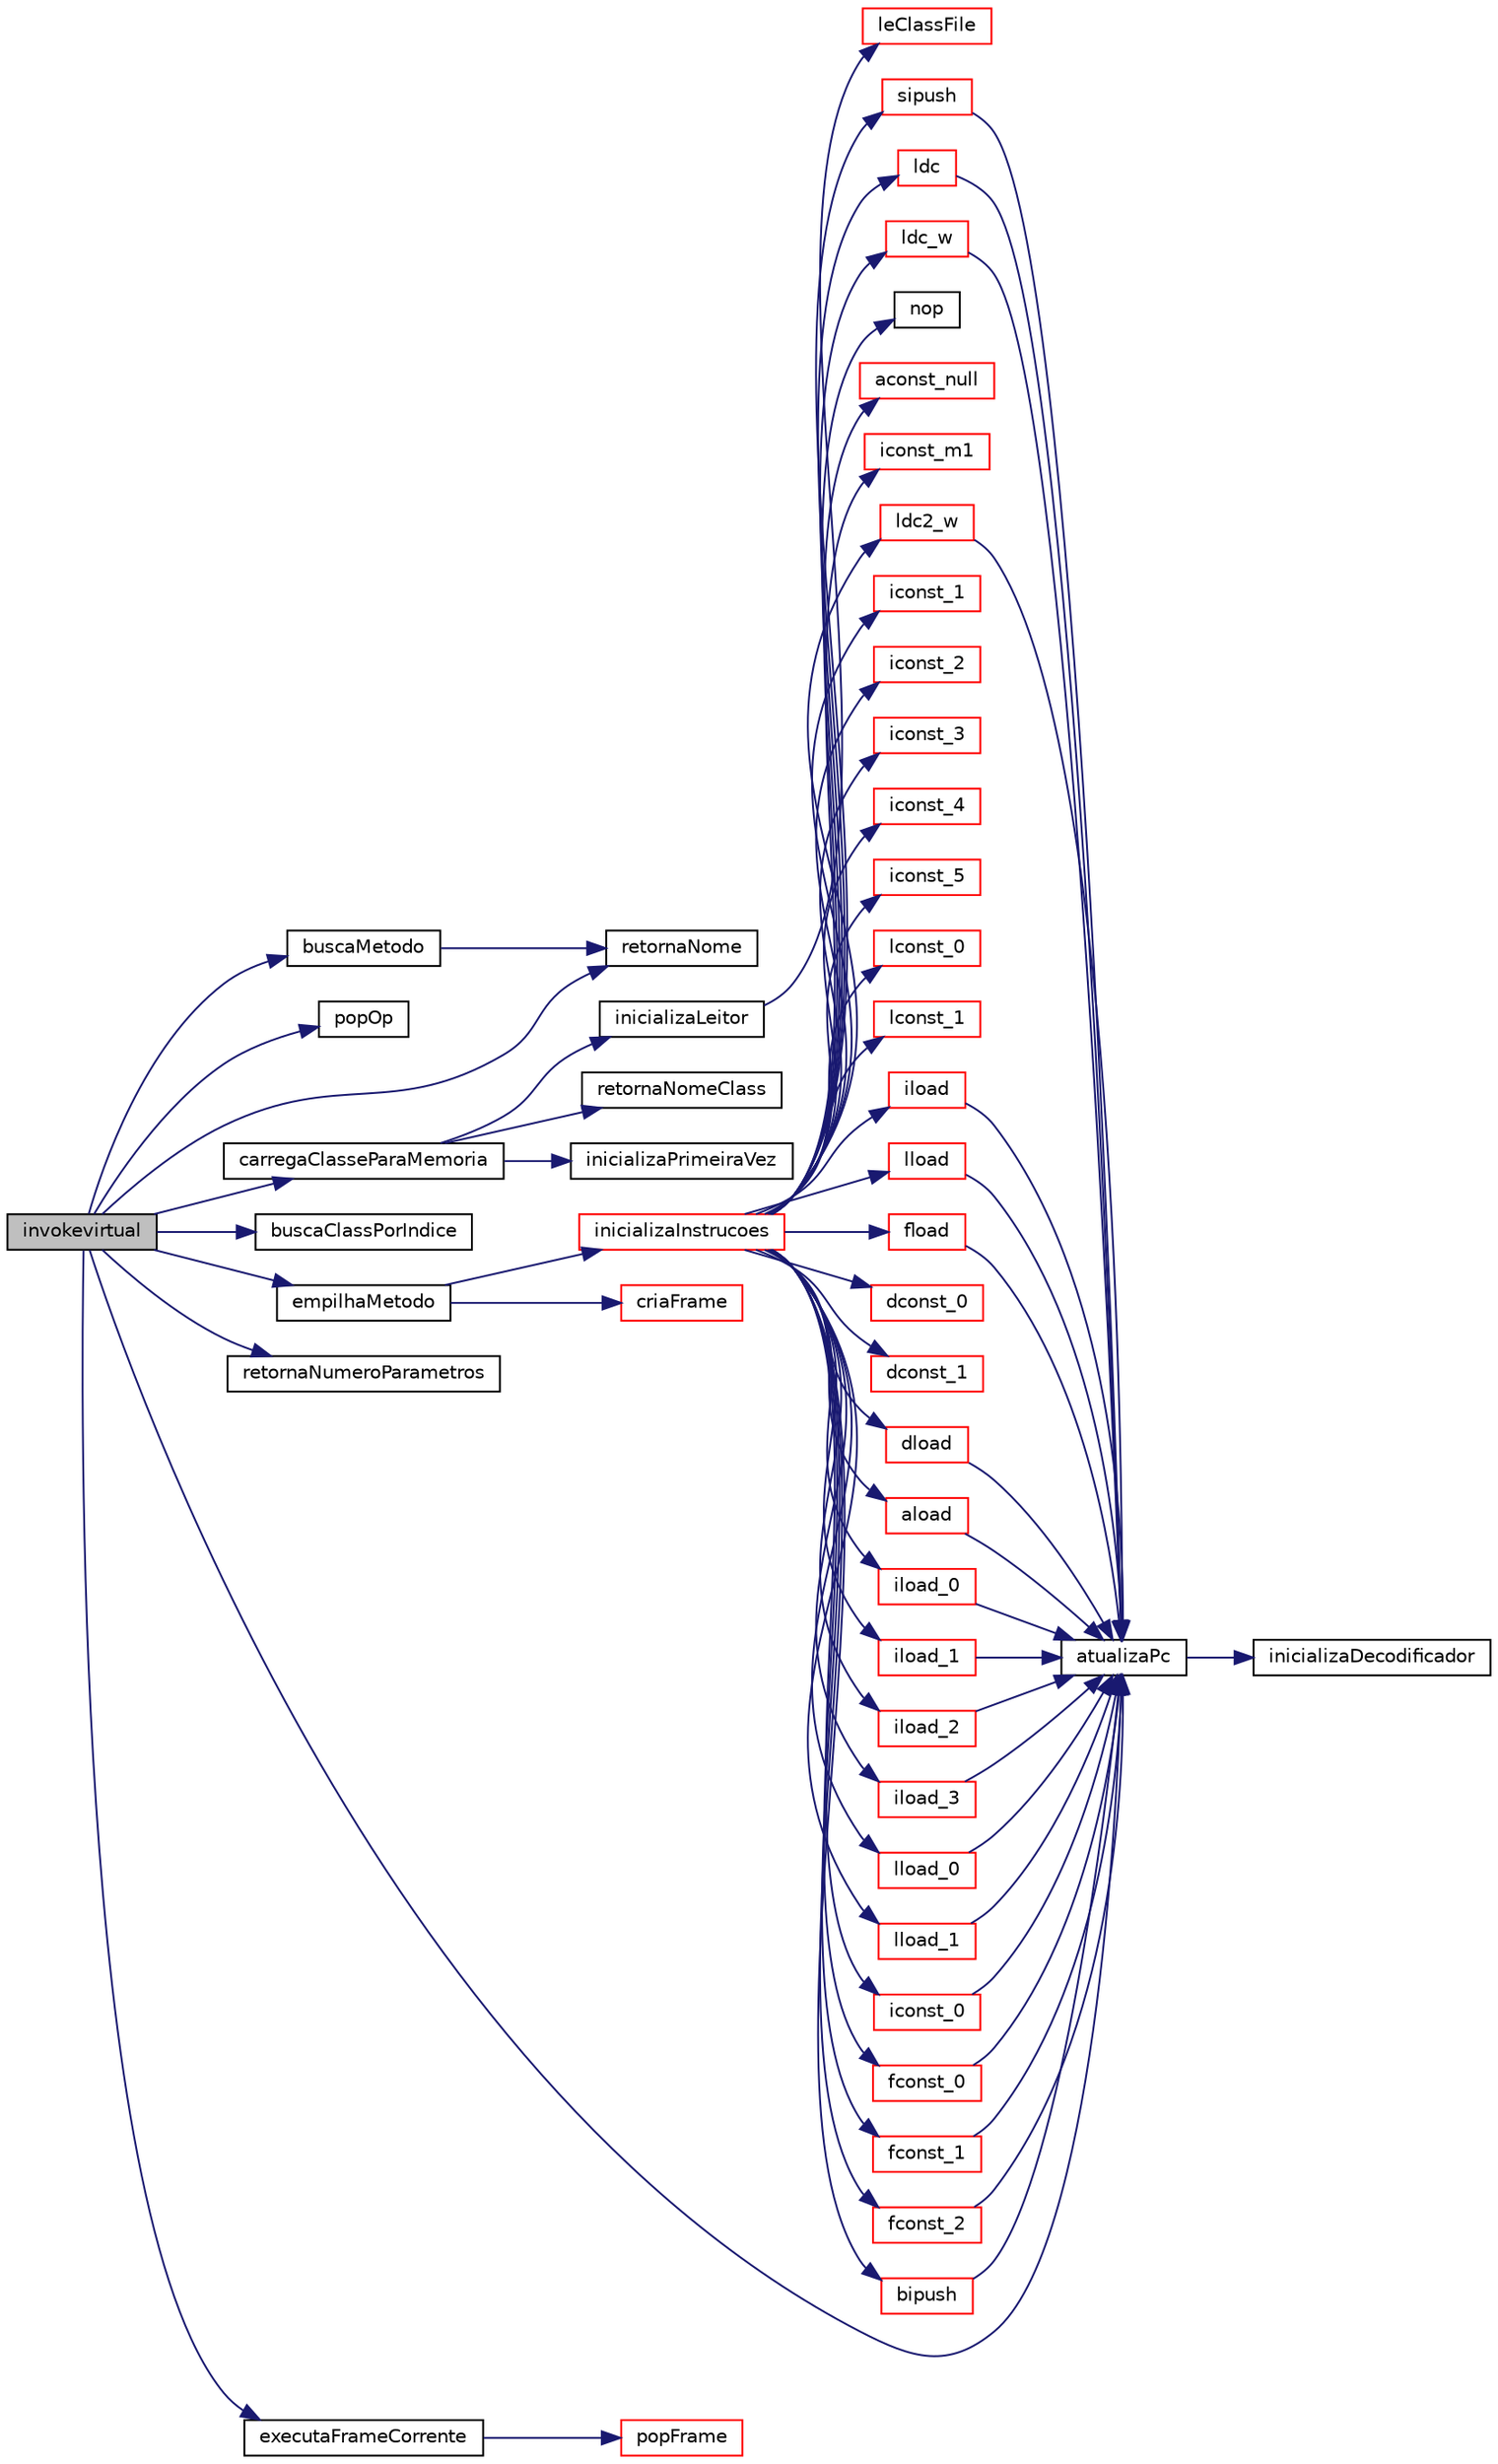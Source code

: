 digraph "invokevirtual"
{
 // INTERACTIVE_SVG=YES
  edge [fontname="Helvetica",fontsize="10",labelfontname="Helvetica",labelfontsize="10"];
  node [fontname="Helvetica",fontsize="10",shape=record];
  rankdir="LR";
  Node2650 [label="invokevirtual",height=0.2,width=0.4,color="black", fillcolor="grey75", style="filled", fontcolor="black"];
  Node2650 -> Node2651 [color="midnightblue",fontsize="10",style="solid",fontname="Helvetica"];
  Node2651 [label="retornaNome",height=0.2,width=0.4,color="black", fillcolor="white", style="filled",URL="$carregador_8c.html#aac550604e02bb2506492757b974c6856"];
  Node2650 -> Node2652 [color="midnightblue",fontsize="10",style="solid",fontname="Helvetica"];
  Node2652 [label="popOp",height=0.2,width=0.4,color="black", fillcolor="white", style="filled",URL="$frame_8c.html#a3670f378856724ca85ced056e6bfc5c4"];
  Node2650 -> Node2653 [color="midnightblue",fontsize="10",style="solid",fontname="Helvetica"];
  Node2653 [label="atualizaPc",height=0.2,width=0.4,color="black", fillcolor="white", style="filled",URL="$instrucao_8c.html#abcf4bbde1212f9bb0f2ee7a6ba5aec08"];
  Node2653 -> Node2654 [color="midnightblue",fontsize="10",style="solid",fontname="Helvetica"];
  Node2654 [label="inicializaDecodificador",height=0.2,width=0.4,color="black", fillcolor="white", style="filled",URL="$decodificador_8c.html#ac4ac4bcce3fed96b1a2657ceafda40bc"];
  Node2650 -> Node2655 [color="midnightblue",fontsize="10",style="solid",fontname="Helvetica"];
  Node2655 [label="carregaClasseParaMemoria",height=0.2,width=0.4,color="black", fillcolor="white", style="filled",URL="$carregador_8c.html#aa8226828a719a729baa6de54497dbd06"];
  Node2655 -> Node2656 [color="midnightblue",fontsize="10",style="solid",fontname="Helvetica"];
  Node2656 [label="inicializaPrimeiraVez",height=0.2,width=0.4,color="black", fillcolor="white", style="filled",URL="$carregador_8c.html#ad79fe3f83657a5542b2278537ccfbdd1"];
  Node2655 -> Node2657 [color="midnightblue",fontsize="10",style="solid",fontname="Helvetica"];
  Node2657 [label="retornaNomeClass",height=0.2,width=0.4,color="black", fillcolor="white", style="filled",URL="$carregador_8c.html#a9c9a3135d3a02d275706a00116816824"];
  Node2655 -> Node2658 [color="midnightblue",fontsize="10",style="solid",fontname="Helvetica"];
  Node2658 [label="inicializaLeitor",height=0.2,width=0.4,color="black", fillcolor="white", style="filled",URL="$leitor_8c.html#a6d3ec8ddebcd48da7d95668d16ec46ea"];
  Node2658 -> Node2659 [color="midnightblue",fontsize="10",style="solid",fontname="Helvetica"];
  Node2659 [label="leClassFile",height=0.2,width=0.4,color="red", fillcolor="white", style="filled",URL="$leitor_8c.html#a8a9afe01d56583162e5d2d4fba0a38aa"];
  Node2650 -> Node2672 [color="midnightblue",fontsize="10",style="solid",fontname="Helvetica"];
  Node2672 [label="buscaClassPorIndice",height=0.2,width=0.4,color="black", fillcolor="white", style="filled",URL="$carregador_8c.html#a5791c228ebcf57d6eb24ba9618eae973"];
  Node2650 -> Node2673 [color="midnightblue",fontsize="10",style="solid",fontname="Helvetica"];
  Node2673 [label="buscaMetodo",height=0.2,width=0.4,color="black", fillcolor="white", style="filled",URL="$metodo_8c.html#abb219a6aa784e80d485f19d7b5aa2938"];
  Node2673 -> Node2651 [color="midnightblue",fontsize="10",style="solid",fontname="Helvetica"];
  Node2650 -> Node2674 [color="midnightblue",fontsize="10",style="solid",fontname="Helvetica"];
  Node2674 [label="retornaNumeroParametros",height=0.2,width=0.4,color="black", fillcolor="white", style="filled",URL="$metodo_8c.html#ada12ca83079c04e89a1e5814004a1a59"];
  Node2650 -> Node2675 [color="midnightblue",fontsize="10",style="solid",fontname="Helvetica"];
  Node2675 [label="empilhaMetodo",height=0.2,width=0.4,color="black", fillcolor="white", style="filled",URL="$metodo_8c.html#abd0ddf4dcb0a8259896fe735c94e23b4"];
  Node2675 -> Node2676 [color="midnightblue",fontsize="10",style="solid",fontname="Helvetica"];
  Node2676 [label="inicializaInstrucoes",height=0.2,width=0.4,color="red", fillcolor="white", style="filled",URL="$instrucao_8c.html#a308f4b87fb42ab5a62790c0127003ebe"];
  Node2676 -> Node2677 [color="midnightblue",fontsize="10",style="solid",fontname="Helvetica"];
  Node2677 [label="nop",height=0.2,width=0.4,color="black", fillcolor="white", style="filled",URL="$instrucao_8c.html#a9feb7476507383309c8e3ff2648016f3"];
  Node2676 -> Node2678 [color="midnightblue",fontsize="10",style="solid",fontname="Helvetica"];
  Node2678 [label="aconst_null",height=0.2,width=0.4,color="red", fillcolor="white", style="filled",URL="$instrucao_8c.html#abe6dd55d61a71f86f8039f4e2d1d00c8"];
  Node2676 -> Node2680 [color="midnightblue",fontsize="10",style="solid",fontname="Helvetica"];
  Node2680 [label="iconst_m1",height=0.2,width=0.4,color="red", fillcolor="white", style="filled",URL="$instrucao_8c.html#a3d4fe47d548d6189745787177183c38c"];
  Node2676 -> Node2681 [color="midnightblue",fontsize="10",style="solid",fontname="Helvetica"];
  Node2681 [label="iconst_0",height=0.2,width=0.4,color="red", fillcolor="white", style="filled",URL="$instrucao_8c.html#aea322ceba1bd8d3ef7f33273d58e6f0b"];
  Node2681 -> Node2653 [color="midnightblue",fontsize="10",style="solid",fontname="Helvetica"];
  Node2676 -> Node2682 [color="midnightblue",fontsize="10",style="solid",fontname="Helvetica"];
  Node2682 [label="iconst_1",height=0.2,width=0.4,color="red", fillcolor="white", style="filled",URL="$instrucao_8c.html#ad99980f3110041de270ec04c53107b8f"];
  Node2676 -> Node2683 [color="midnightblue",fontsize="10",style="solid",fontname="Helvetica"];
  Node2683 [label="iconst_2",height=0.2,width=0.4,color="red", fillcolor="white", style="filled",URL="$instrucao_8c.html#ade068b77731b687d290ff8110b5111fb"];
  Node2676 -> Node2684 [color="midnightblue",fontsize="10",style="solid",fontname="Helvetica"];
  Node2684 [label="iconst_3",height=0.2,width=0.4,color="red", fillcolor="white", style="filled",URL="$instrucao_8c.html#aa4de912d11b59f82deba1dc335d69123"];
  Node2676 -> Node2685 [color="midnightblue",fontsize="10",style="solid",fontname="Helvetica"];
  Node2685 [label="iconst_4",height=0.2,width=0.4,color="red", fillcolor="white", style="filled",URL="$instrucao_8c.html#a8c772a238a36dc3c353206ec51a65382"];
  Node2676 -> Node2686 [color="midnightblue",fontsize="10",style="solid",fontname="Helvetica"];
  Node2686 [label="iconst_5",height=0.2,width=0.4,color="red", fillcolor="white", style="filled",URL="$instrucao_8c.html#a2e5a16634b3e5c00d324b462ea77183b"];
  Node2676 -> Node2687 [color="midnightblue",fontsize="10",style="solid",fontname="Helvetica"];
  Node2687 [label="lconst_0",height=0.2,width=0.4,color="red", fillcolor="white", style="filled",URL="$instrucao_8c.html#a404bc01bc13afddc52495b6a77a2ff4d"];
  Node2676 -> Node2688 [color="midnightblue",fontsize="10",style="solid",fontname="Helvetica"];
  Node2688 [label="lconst_1",height=0.2,width=0.4,color="red", fillcolor="white", style="filled",URL="$instrucao_8c.html#a47ef909a27b1a683c8941d87f542b162"];
  Node2676 -> Node2689 [color="midnightblue",fontsize="10",style="solid",fontname="Helvetica"];
  Node2689 [label="fconst_0",height=0.2,width=0.4,color="red", fillcolor="white", style="filled",URL="$instrucao_8c.html#a86f714d43e3b969d5c30dbfdabd472bf"];
  Node2689 -> Node2653 [color="midnightblue",fontsize="10",style="solid",fontname="Helvetica"];
  Node2676 -> Node2690 [color="midnightblue",fontsize="10",style="solid",fontname="Helvetica"];
  Node2690 [label="fconst_1",height=0.2,width=0.4,color="red", fillcolor="white", style="filled",URL="$instrucao_8c.html#ab87ae6df1b95fd3c3829af30ba899199"];
  Node2690 -> Node2653 [color="midnightblue",fontsize="10",style="solid",fontname="Helvetica"];
  Node2676 -> Node2691 [color="midnightblue",fontsize="10",style="solid",fontname="Helvetica"];
  Node2691 [label="fconst_2",height=0.2,width=0.4,color="red", fillcolor="white", style="filled",URL="$instrucao_8c.html#aa2c5e3ce6d5b8daf54213367d7f02f25"];
  Node2691 -> Node2653 [color="midnightblue",fontsize="10",style="solid",fontname="Helvetica"];
  Node2676 -> Node2692 [color="midnightblue",fontsize="10",style="solid",fontname="Helvetica"];
  Node2692 [label="dconst_0",height=0.2,width=0.4,color="red", fillcolor="white", style="filled",URL="$instrucao_8c.html#a06b623842362ff5bad4321bd3901c041"];
  Node2676 -> Node2693 [color="midnightblue",fontsize="10",style="solid",fontname="Helvetica"];
  Node2693 [label="dconst_1",height=0.2,width=0.4,color="red", fillcolor="white", style="filled",URL="$instrucao_8c.html#a7f89f5063a41ce732da654abce7f1c81"];
  Node2676 -> Node2694 [color="midnightblue",fontsize="10",style="solid",fontname="Helvetica"];
  Node2694 [label="bipush",height=0.2,width=0.4,color="red", fillcolor="white", style="filled",URL="$instrucao_8c.html#a63e60d614254aaf759e91850ce33be71"];
  Node2694 -> Node2653 [color="midnightblue",fontsize="10",style="solid",fontname="Helvetica"];
  Node2676 -> Node2695 [color="midnightblue",fontsize="10",style="solid",fontname="Helvetica"];
  Node2695 [label="sipush",height=0.2,width=0.4,color="red", fillcolor="white", style="filled",URL="$instrucao_8c.html#ab232b871bc72922db8f077fc3f356348"];
  Node2695 -> Node2653 [color="midnightblue",fontsize="10",style="solid",fontname="Helvetica"];
  Node2676 -> Node2696 [color="midnightblue",fontsize="10",style="solid",fontname="Helvetica"];
  Node2696 [label="ldc",height=0.2,width=0.4,color="red", fillcolor="white", style="filled",URL="$instrucao_8c.html#a05601922d5b1a9203cd26a1a21789255"];
  Node2696 -> Node2653 [color="midnightblue",fontsize="10",style="solid",fontname="Helvetica"];
  Node2676 -> Node2698 [color="midnightblue",fontsize="10",style="solid",fontname="Helvetica"];
  Node2698 [label="ldc_w",height=0.2,width=0.4,color="red", fillcolor="white", style="filled",URL="$instrucao_8c.html#a24bf1524b99a783375f26b5e4f79fb44"];
  Node2698 -> Node2653 [color="midnightblue",fontsize="10",style="solid",fontname="Helvetica"];
  Node2676 -> Node2699 [color="midnightblue",fontsize="10",style="solid",fontname="Helvetica"];
  Node2699 [label="ldc2_w",height=0.2,width=0.4,color="red", fillcolor="white", style="filled",URL="$instrucao_8c.html#ae507168e021393f8ee28cf11c80e5349"];
  Node2699 -> Node2653 [color="midnightblue",fontsize="10",style="solid",fontname="Helvetica"];
  Node2676 -> Node2700 [color="midnightblue",fontsize="10",style="solid",fontname="Helvetica"];
  Node2700 [label="iload",height=0.2,width=0.4,color="red", fillcolor="white", style="filled",URL="$instrucao_8c.html#a30a4061a47793773606ff72c0b81ddb1"];
  Node2700 -> Node2653 [color="midnightblue",fontsize="10",style="solid",fontname="Helvetica"];
  Node2676 -> Node2701 [color="midnightblue",fontsize="10",style="solid",fontname="Helvetica"];
  Node2701 [label="lload",height=0.2,width=0.4,color="red", fillcolor="white", style="filled",URL="$instrucao_8c.html#a7226903dff59a80c04a44f84578cdad0"];
  Node2701 -> Node2653 [color="midnightblue",fontsize="10",style="solid",fontname="Helvetica"];
  Node2676 -> Node2702 [color="midnightblue",fontsize="10",style="solid",fontname="Helvetica"];
  Node2702 [label="fload",height=0.2,width=0.4,color="red", fillcolor="white", style="filled",URL="$instrucao_8c.html#aa3e85071d417a5fc35d9acca2deb91e2"];
  Node2702 -> Node2653 [color="midnightblue",fontsize="10",style="solid",fontname="Helvetica"];
  Node2676 -> Node2703 [color="midnightblue",fontsize="10",style="solid",fontname="Helvetica"];
  Node2703 [label="dload",height=0.2,width=0.4,color="red", fillcolor="white", style="filled",URL="$instrucao_8c.html#aee02129130ae41bfde27b94ac97dbe80"];
  Node2703 -> Node2653 [color="midnightblue",fontsize="10",style="solid",fontname="Helvetica"];
  Node2676 -> Node2704 [color="midnightblue",fontsize="10",style="solid",fontname="Helvetica"];
  Node2704 [label="aload",height=0.2,width=0.4,color="red", fillcolor="white", style="filled",URL="$instrucao_8c.html#a0612d86928db91f08031ee340d996be3"];
  Node2704 -> Node2653 [color="midnightblue",fontsize="10",style="solid",fontname="Helvetica"];
  Node2676 -> Node2705 [color="midnightblue",fontsize="10",style="solid",fontname="Helvetica"];
  Node2705 [label="iload_0",height=0.2,width=0.4,color="red", fillcolor="white", style="filled",URL="$instrucao_8c.html#aca5ca79be27a14e2dba470ceb7f3654a"];
  Node2705 -> Node2653 [color="midnightblue",fontsize="10",style="solid",fontname="Helvetica"];
  Node2676 -> Node2706 [color="midnightblue",fontsize="10",style="solid",fontname="Helvetica"];
  Node2706 [label="iload_1",height=0.2,width=0.4,color="red", fillcolor="white", style="filled",URL="$instrucao_8c.html#a10fcbbe1a4c6ddec0bbe135218268af9"];
  Node2706 -> Node2653 [color="midnightblue",fontsize="10",style="solid",fontname="Helvetica"];
  Node2676 -> Node2707 [color="midnightblue",fontsize="10",style="solid",fontname="Helvetica"];
  Node2707 [label="iload_2",height=0.2,width=0.4,color="red", fillcolor="white", style="filled",URL="$instrucao_8c.html#a3bd5260f8a2c829e158d7f49b1ef7e91"];
  Node2707 -> Node2653 [color="midnightblue",fontsize="10",style="solid",fontname="Helvetica"];
  Node2676 -> Node2708 [color="midnightblue",fontsize="10",style="solid",fontname="Helvetica"];
  Node2708 [label="iload_3",height=0.2,width=0.4,color="red", fillcolor="white", style="filled",URL="$instrucao_8c.html#a244c1eb8abc603a256a5e932beb9fa75"];
  Node2708 -> Node2653 [color="midnightblue",fontsize="10",style="solid",fontname="Helvetica"];
  Node2676 -> Node2709 [color="midnightblue",fontsize="10",style="solid",fontname="Helvetica"];
  Node2709 [label="lload_0",height=0.2,width=0.4,color="red", fillcolor="white", style="filled",URL="$instrucao_8c.html#abeae105a6ead0eb87caedb8ad91a5770"];
  Node2709 -> Node2653 [color="midnightblue",fontsize="10",style="solid",fontname="Helvetica"];
  Node2676 -> Node2710 [color="midnightblue",fontsize="10",style="solid",fontname="Helvetica"];
  Node2710 [label="lload_1",height=0.2,width=0.4,color="red", fillcolor="white", style="filled",URL="$instrucao_8c.html#aadaebe19e5662365a33a9a0ab37b8335"];
  Node2710 -> Node2653 [color="midnightblue",fontsize="10",style="solid",fontname="Helvetica"];
  Node2675 -> Node2881 [color="midnightblue",fontsize="10",style="solid",fontname="Helvetica"];
  Node2881 [label="criaFrame",height=0.2,width=0.4,color="red", fillcolor="white", style="filled",URL="$frame_8c.html#a043120e5dc10c5874fafd5b92506dd54"];
  Node2650 -> Node2862 [color="midnightblue",fontsize="10",style="solid",fontname="Helvetica"];
  Node2862 [label="executaFrameCorrente",height=0.2,width=0.4,color="black", fillcolor="white", style="filled",URL="$metodo_8c.html#ae6a6b8342dd5977b74379e5295614ea8"];
  Node2862 -> Node2863 [color="midnightblue",fontsize="10",style="solid",fontname="Helvetica"];
  Node2863 [label="popFrame",height=0.2,width=0.4,color="red", fillcolor="white", style="filled",URL="$frame_8c.html#aca9cbfa46eaa4e3c07217b16d0c5212e"];
}

